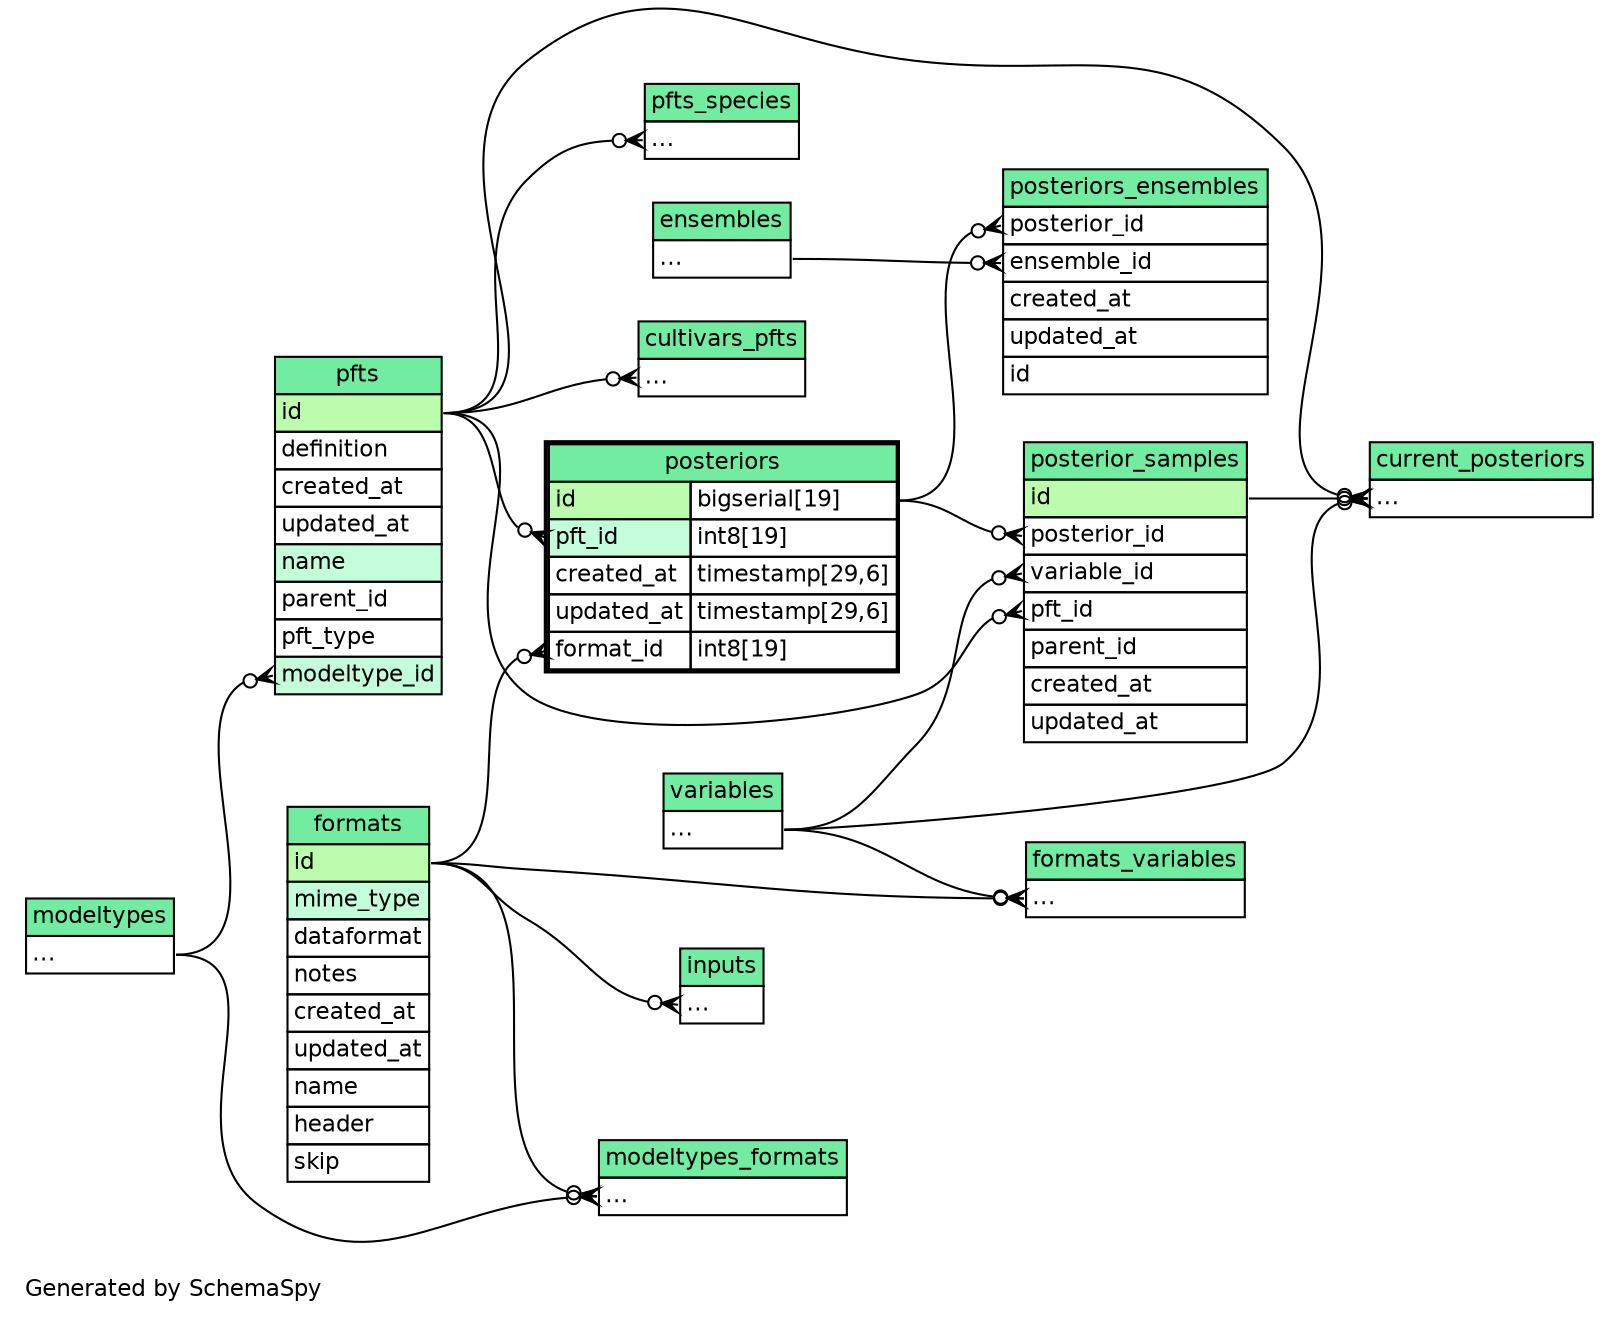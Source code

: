 // dot 2.36.0 on Mac OS X 10.10.1
// SchemaSpy rev Unknown
digraph "twoDegreesRelationshipsDiagram" {
  graph [
    rankdir="RL"
    bgcolor="#ffffff"
    label="\nGenerated by SchemaSpy"
    labeljust="l"
    nodesep="0.18"
    ranksep="0.46"
    fontname="Helvetica"
    fontsize="11"
  ];
  node [
    fontname="Helvetica"
    fontsize="11"
    shape="plaintext"
  ];
  edge [
    arrowsize="0.8"
  ];
  "cultivars_pfts":"elipses":w -> "pfts":"id":e [arrowhead=none dir=back arrowtail=crowodot];
  "current_posteriors":"elipses":w -> "pfts":"id":e [arrowhead=none dir=back arrowtail=crowodot];
  "current_posteriors":"elipses":w -> "posterior_samples":"id":e [arrowhead=none dir=back arrowtail=crowodot];
  "current_posteriors":"elipses":w -> "variables":"elipses":e [arrowhead=none dir=back arrowtail=crowodot];
  "formats_variables":"elipses":w -> "formats":"id":e [arrowhead=none dir=back arrowtail=crowodot];
  "formats_variables":"elipses":w -> "variables":"elipses":e [arrowhead=none dir=back arrowtail=crowodot];
  "inputs":"elipses":w -> "formats":"id":e [arrowhead=none dir=back arrowtail=crowodot];
  "modeltypes_formats":"elipses":w -> "formats":"id":e [arrowhead=none dir=back arrowtail=crowodot];
  "modeltypes_formats":"elipses":w -> "modeltypes":"elipses":e [arrowhead=none dir=back arrowtail=crowodot];
  "pfts":"modeltype_id":w -> "modeltypes":"elipses":e [arrowhead=none dir=back arrowtail=crowodot];
  "pfts_species":"elipses":w -> "pfts":"id":e [arrowhead=none dir=back arrowtail=crowodot];
  "posterior_samples":"pft_id":w -> "pfts":"id":e [arrowhead=none dir=back arrowtail=crowodot];
  "posterior_samples":"posterior_id":w -> "posteriors":"id.type":e [arrowhead=none dir=back arrowtail=crowodot];
  "posterior_samples":"variable_id":w -> "variables":"elipses":e [arrowhead=none dir=back arrowtail=crowodot];
  "posteriors":"format_id":w -> "formats":"id":e [arrowhead=none dir=back arrowtail=crowodot];
  "posteriors":"pft_id":w -> "pfts":"id":e [arrowhead=none dir=back arrowtail=crowodot];
  "posteriors_ensembles":"ensemble_id":w -> "ensembles":"elipses":e [arrowhead=none dir=back arrowtail=crowodot];
  "posteriors_ensembles":"posterior_id":w -> "posteriors":"id.type":e [arrowhead=none dir=back arrowtail=crowodot];
  "cultivars_pfts" [
    label=<
    <TABLE BORDER="0" CELLBORDER="1" CELLSPACING="0" BGCOLOR="#FFFFFF">
      <TR><TD COLSPAN="4" BGCOLOR="#72ECA1" ALIGN="CENTER">cultivars_pfts</TD></TR>
      <TR><TD PORT="elipses" COLSPAN="4" ALIGN="LEFT">...</TD></TR>
    </TABLE>>
    URL="cultivars_pfts.html"
    tooltip="cultivars_pfts"
  ];
  "current_posteriors" [
    label=<
    <TABLE BORDER="0" CELLBORDER="1" CELLSPACING="0" BGCOLOR="#FFFFFF">
      <TR><TD COLSPAN="4" BGCOLOR="#72ECA1" ALIGN="CENTER">current_posteriors</TD></TR>
      <TR><TD PORT="elipses" COLSPAN="4" ALIGN="LEFT">...</TD></TR>
    </TABLE>>
    URL="current_posteriors.html"
    tooltip="current_posteriors"
  ];
  "ensembles" [
    label=<
    <TABLE BORDER="0" CELLBORDER="1" CELLSPACING="0" BGCOLOR="#FFFFFF">
      <TR><TD COLSPAN="4" BGCOLOR="#72ECA1" ALIGN="CENTER">ensembles</TD></TR>
      <TR><TD PORT="elipses" COLSPAN="4" ALIGN="LEFT">...</TD></TR>
    </TABLE>>
    URL="ensembles.html"
    tooltip="ensembles"
  ];
  "formats" [
    label=<
    <TABLE BORDER="0" CELLBORDER="1" CELLSPACING="0" BGCOLOR="#FFFFFF">
      <TR><TD COLSPAN="4" BGCOLOR="#72ECA1" ALIGN="CENTER">formats</TD></TR>
      <TR><TD PORT="id" COLSPAN="4" BGCOLOR="#bcfdad !important" ALIGN="LEFT">id</TD></TR>
      <TR><TD PORT="mime_type" COLSPAN="4" BGCOLOR="#c4fdda !important" ALIGN="LEFT">mime_type</TD></TR>
      <TR><TD PORT="dataformat" COLSPAN="4" ALIGN="LEFT">dataformat</TD></TR>
      <TR><TD PORT="notes" COLSPAN="4" ALIGN="LEFT">notes</TD></TR>
      <TR><TD PORT="created_at" COLSPAN="4" ALIGN="LEFT">created_at</TD></TR>
      <TR><TD PORT="updated_at" COLSPAN="4" ALIGN="LEFT">updated_at</TD></TR>
      <TR><TD PORT="name" COLSPAN="4" ALIGN="LEFT">name</TD></TR>
      <TR><TD PORT="header" COLSPAN="4" ALIGN="LEFT">header</TD></TR>
      <TR><TD PORT="skip" COLSPAN="4" ALIGN="LEFT">skip</TD></TR>
    </TABLE>>
    URL="formats.html"
    tooltip="formats"
  ];
  "formats_variables" [
    label=<
    <TABLE BORDER="0" CELLBORDER="1" CELLSPACING="0" BGCOLOR="#FFFFFF">
      <TR><TD COLSPAN="4" BGCOLOR="#72ECA1" ALIGN="CENTER">formats_variables</TD></TR>
      <TR><TD PORT="elipses" COLSPAN="4" ALIGN="LEFT">...</TD></TR>
    </TABLE>>
    URL="formats_variables.html"
    tooltip="formats_variables"
  ];
  "inputs" [
    label=<
    <TABLE BORDER="0" CELLBORDER="1" CELLSPACING="0" BGCOLOR="#FFFFFF">
      <TR><TD COLSPAN="4" BGCOLOR="#72ECA1" ALIGN="CENTER">inputs</TD></TR>
      <TR><TD PORT="elipses" COLSPAN="4" ALIGN="LEFT">...</TD></TR>
    </TABLE>>
    URL="inputs.html"
    tooltip="inputs"
  ];
  "modeltypes" [
    label=<
    <TABLE BORDER="0" CELLBORDER="1" CELLSPACING="0" BGCOLOR="#FFFFFF">
      <TR><TD COLSPAN="4" BGCOLOR="#72ECA1" ALIGN="CENTER">modeltypes</TD></TR>
      <TR><TD PORT="elipses" COLSPAN="4" ALIGN="LEFT">...</TD></TR>
    </TABLE>>
    URL="modeltypes.html"
    tooltip="modeltypes"
  ];
  "modeltypes_formats" [
    label=<
    <TABLE BORDER="0" CELLBORDER="1" CELLSPACING="0" BGCOLOR="#FFFFFF">
      <TR><TD COLSPAN="4" BGCOLOR="#72ECA1" ALIGN="CENTER">modeltypes_formats</TD></TR>
      <TR><TD PORT="elipses" COLSPAN="4" ALIGN="LEFT">...</TD></TR>
    </TABLE>>
    URL="modeltypes_formats.html"
    tooltip="modeltypes_formats"
  ];
  "pfts" [
    label=<
    <TABLE BORDER="0" CELLBORDER="1" CELLSPACING="0" BGCOLOR="#FFFFFF">
      <TR><TD COLSPAN="4" BGCOLOR="#72ECA1" ALIGN="CENTER">pfts</TD></TR>
      <TR><TD PORT="id" COLSPAN="4" BGCOLOR="#bcfdad !important" ALIGN="LEFT">id</TD></TR>
      <TR><TD PORT="definition" COLSPAN="4" ALIGN="LEFT">definition</TD></TR>
      <TR><TD PORT="created_at" COLSPAN="4" ALIGN="LEFT">created_at</TD></TR>
      <TR><TD PORT="updated_at" COLSPAN="4" ALIGN="LEFT">updated_at</TD></TR>
      <TR><TD PORT="name" COLSPAN="4" BGCOLOR="#c4fdda !important" ALIGN="LEFT">name</TD></TR>
      <TR><TD PORT="parent_id" COLSPAN="4" ALIGN="LEFT">parent_id</TD></TR>
      <TR><TD PORT="pft_type" COLSPAN="4" ALIGN="LEFT">pft_type</TD></TR>
      <TR><TD PORT="modeltype_id" COLSPAN="4" BGCOLOR="#c4fdda !important" ALIGN="LEFT">modeltype_id</TD></TR>
    </TABLE>>
    URL="pfts.html"
    tooltip="pfts"
  ];
  "pfts_species" [
    label=<
    <TABLE BORDER="0" CELLBORDER="1" CELLSPACING="0" BGCOLOR="#FFFFFF">
      <TR><TD COLSPAN="4" BGCOLOR="#72ECA1" ALIGN="CENTER">pfts_species</TD></TR>
      <TR><TD PORT="elipses" COLSPAN="4" ALIGN="LEFT">...</TD></TR>
    </TABLE>>
    URL="pfts_species.html"
    tooltip="pfts_species"
  ];
  "posterior_samples" [
    label=<
    <TABLE BORDER="0" CELLBORDER="1" CELLSPACING="0" BGCOLOR="#FFFFFF">
      <TR><TD COLSPAN="4" BGCOLOR="#72ECA1" ALIGN="CENTER">posterior_samples</TD></TR>
      <TR><TD PORT="id" COLSPAN="4" BGCOLOR="#bcfdad !important" ALIGN="LEFT">id</TD></TR>
      <TR><TD PORT="posterior_id" COLSPAN="4" ALIGN="LEFT">posterior_id</TD></TR>
      <TR><TD PORT="variable_id" COLSPAN="4" ALIGN="LEFT">variable_id</TD></TR>
      <TR><TD PORT="pft_id" COLSPAN="4" ALIGN="LEFT">pft_id</TD></TR>
      <TR><TD PORT="parent_id" COLSPAN="4" ALIGN="LEFT">parent_id</TD></TR>
      <TR><TD PORT="created_at" COLSPAN="4" ALIGN="LEFT">created_at</TD></TR>
      <TR><TD PORT="updated_at" COLSPAN="4" ALIGN="LEFT">updated_at</TD></TR>
    </TABLE>>
    URL="posterior_samples.html"
    tooltip="posterior_samples"
  ];
  "posteriors" [
    label=<
    <TABLE BORDER="2" CELLBORDER="1" CELLSPACING="0" BGCOLOR="#FFFFFF">
      <TR><TD COLSPAN="4" BGCOLOR="#72ECA1" ALIGN="CENTER">posteriors</TD></TR>
      <TR><TD PORT="id" COLSPAN="3" BGCOLOR="#bcfdad !important" ALIGN="LEFT">id</TD><TD PORT="id.type" ALIGN="LEFT">bigserial[19]</TD></TR>
      <TR><TD PORT="pft_id" COLSPAN="3" BGCOLOR="#c4fdda !important" ALIGN="LEFT">pft_id</TD><TD PORT="pft_id.type" ALIGN="LEFT">int8[19]</TD></TR>
      <TR><TD PORT="created_at" COLSPAN="3" ALIGN="LEFT">created_at</TD><TD PORT="created_at.type" ALIGN="LEFT">timestamp[29,6]</TD></TR>
      <TR><TD PORT="updated_at" COLSPAN="3" ALIGN="LEFT">updated_at</TD><TD PORT="updated_at.type" ALIGN="LEFT">timestamp[29,6]</TD></TR>
      <TR><TD PORT="format_id" COLSPAN="3" ALIGN="LEFT">format_id</TD><TD PORT="format_id.type" ALIGN="LEFT">int8[19]</TD></TR>
    </TABLE>>
    URL="posteriors.html"
    tooltip="posteriors"
  ];
  "posteriors_ensembles" [
    label=<
    <TABLE BORDER="0" CELLBORDER="1" CELLSPACING="0" BGCOLOR="#FFFFFF">
      <TR><TD COLSPAN="4" BGCOLOR="#72ECA1" ALIGN="CENTER">posteriors_ensembles</TD></TR>
      <TR><TD PORT="posterior_id" COLSPAN="4" ALIGN="LEFT">posterior_id</TD></TR>
      <TR><TD PORT="ensemble_id" COLSPAN="4" ALIGN="LEFT">ensemble_id</TD></TR>
      <TR><TD PORT="created_at" COLSPAN="4" ALIGN="LEFT">created_at</TD></TR>
      <TR><TD PORT="updated_at" COLSPAN="4" ALIGN="LEFT">updated_at</TD></TR>
      <TR><TD PORT="id" COLSPAN="4" ALIGN="LEFT">id</TD></TR>
    </TABLE>>
    URL="posteriors_ensembles.html"
    tooltip="posteriors_ensembles"
  ];
  "variables" [
    label=<
    <TABLE BORDER="0" CELLBORDER="1" CELLSPACING="0" BGCOLOR="#FFFFFF">
      <TR><TD COLSPAN="4" BGCOLOR="#72ECA1" ALIGN="CENTER">variables</TD></TR>
      <TR><TD PORT="elipses" COLSPAN="4" ALIGN="LEFT">...</TD></TR>
    </TABLE>>
    URL="variables.html"
    tooltip="variables"
  ];
}
